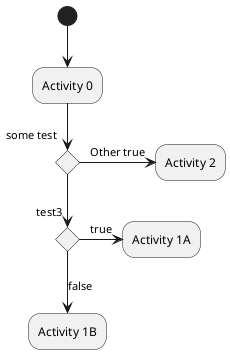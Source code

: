 {
  "sha1": "tbe9hmasz57s592ybqg9k7y7cma83lt",
  "insertion": {
    "when": "2024-06-04T17:28:46.024Z",
    "user": "plantuml@gmail.com"
  }
}
@startuml
(*) --> "Activity 0"

if "some test" then
  if "test3" then
    ->[true] "Activity 1A"
  else
    -->[false] "Activity 1B"
  endif
else
  ->[Other true] "Activity 2"
endif
@enduml
